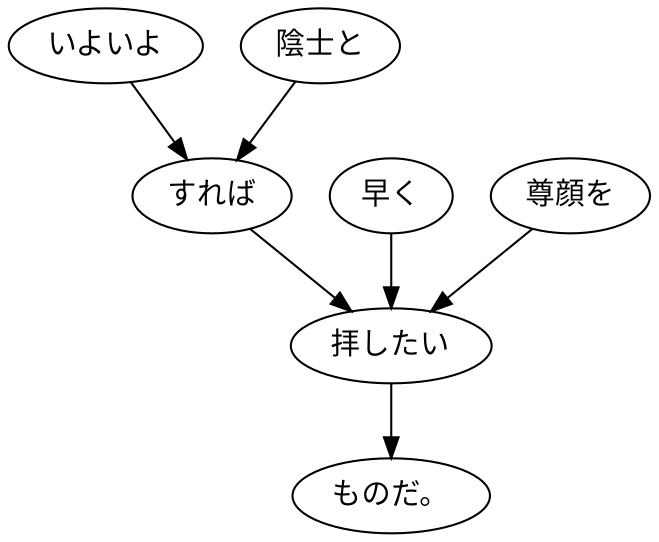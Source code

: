 digraph graph2722 {
	node0 [label="いよいよ"];
	node1 [label="陰士と"];
	node2 [label="すれば"];
	node3 [label="早く"];
	node4 [label="尊顔を"];
	node5 [label="拝したい"];
	node6 [label="ものだ。"];
	node0 -> node2;
	node1 -> node2;
	node2 -> node5;
	node3 -> node5;
	node4 -> node5;
	node5 -> node6;
}
